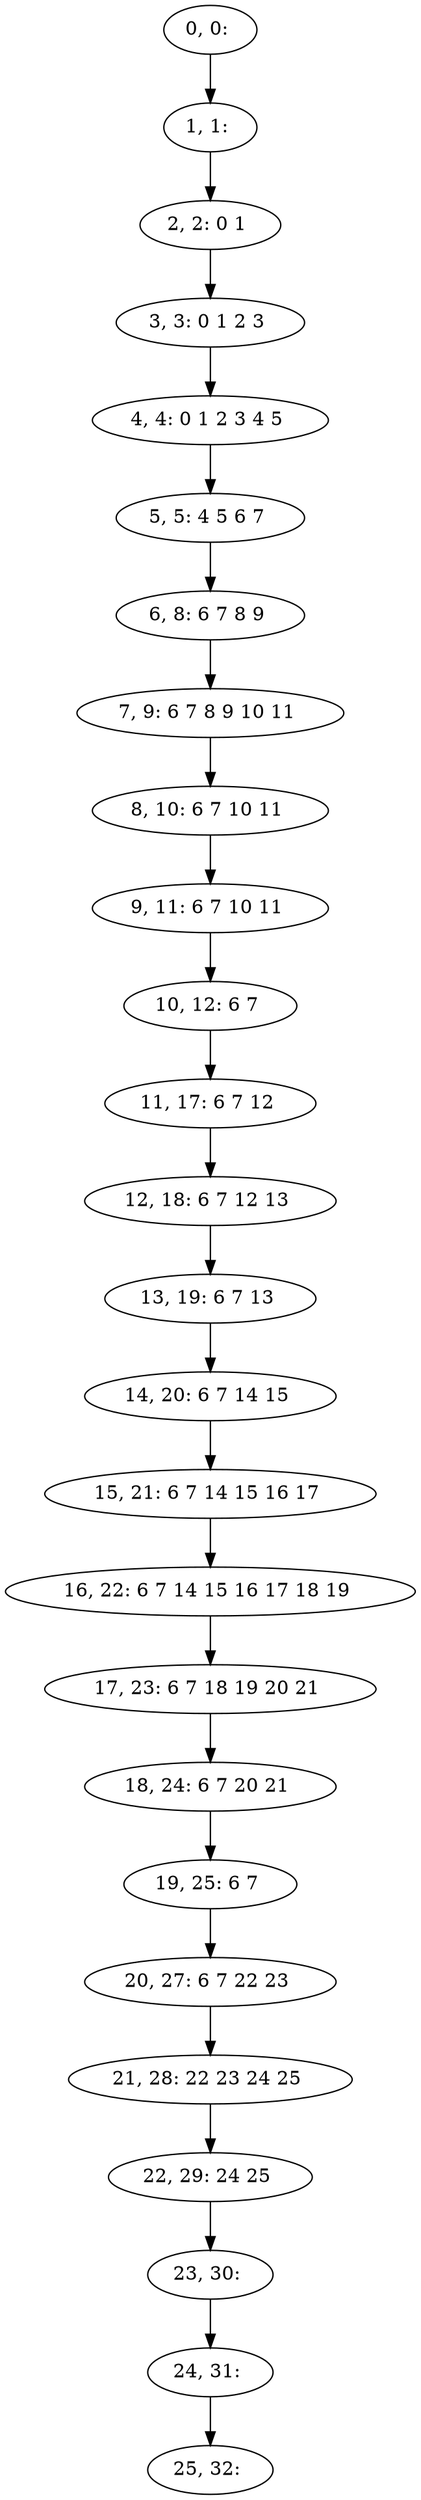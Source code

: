 digraph G {
0[label="0, 0: "];
1[label="1, 1: "];
2[label="2, 2: 0 1 "];
3[label="3, 3: 0 1 2 3 "];
4[label="4, 4: 0 1 2 3 4 5 "];
5[label="5, 5: 4 5 6 7 "];
6[label="6, 8: 6 7 8 9 "];
7[label="7, 9: 6 7 8 9 10 11 "];
8[label="8, 10: 6 7 10 11 "];
9[label="9, 11: 6 7 10 11 "];
10[label="10, 12: 6 7 "];
11[label="11, 17: 6 7 12 "];
12[label="12, 18: 6 7 12 13 "];
13[label="13, 19: 6 7 13 "];
14[label="14, 20: 6 7 14 15 "];
15[label="15, 21: 6 7 14 15 16 17 "];
16[label="16, 22: 6 7 14 15 16 17 18 19 "];
17[label="17, 23: 6 7 18 19 20 21 "];
18[label="18, 24: 6 7 20 21 "];
19[label="19, 25: 6 7 "];
20[label="20, 27: 6 7 22 23 "];
21[label="21, 28: 22 23 24 25 "];
22[label="22, 29: 24 25 "];
23[label="23, 30: "];
24[label="24, 31: "];
25[label="25, 32: "];
0->1 ;
1->2 ;
2->3 ;
3->4 ;
4->5 ;
5->6 ;
6->7 ;
7->8 ;
8->9 ;
9->10 ;
10->11 ;
11->12 ;
12->13 ;
13->14 ;
14->15 ;
15->16 ;
16->17 ;
17->18 ;
18->19 ;
19->20 ;
20->21 ;
21->22 ;
22->23 ;
23->24 ;
24->25 ;
}
